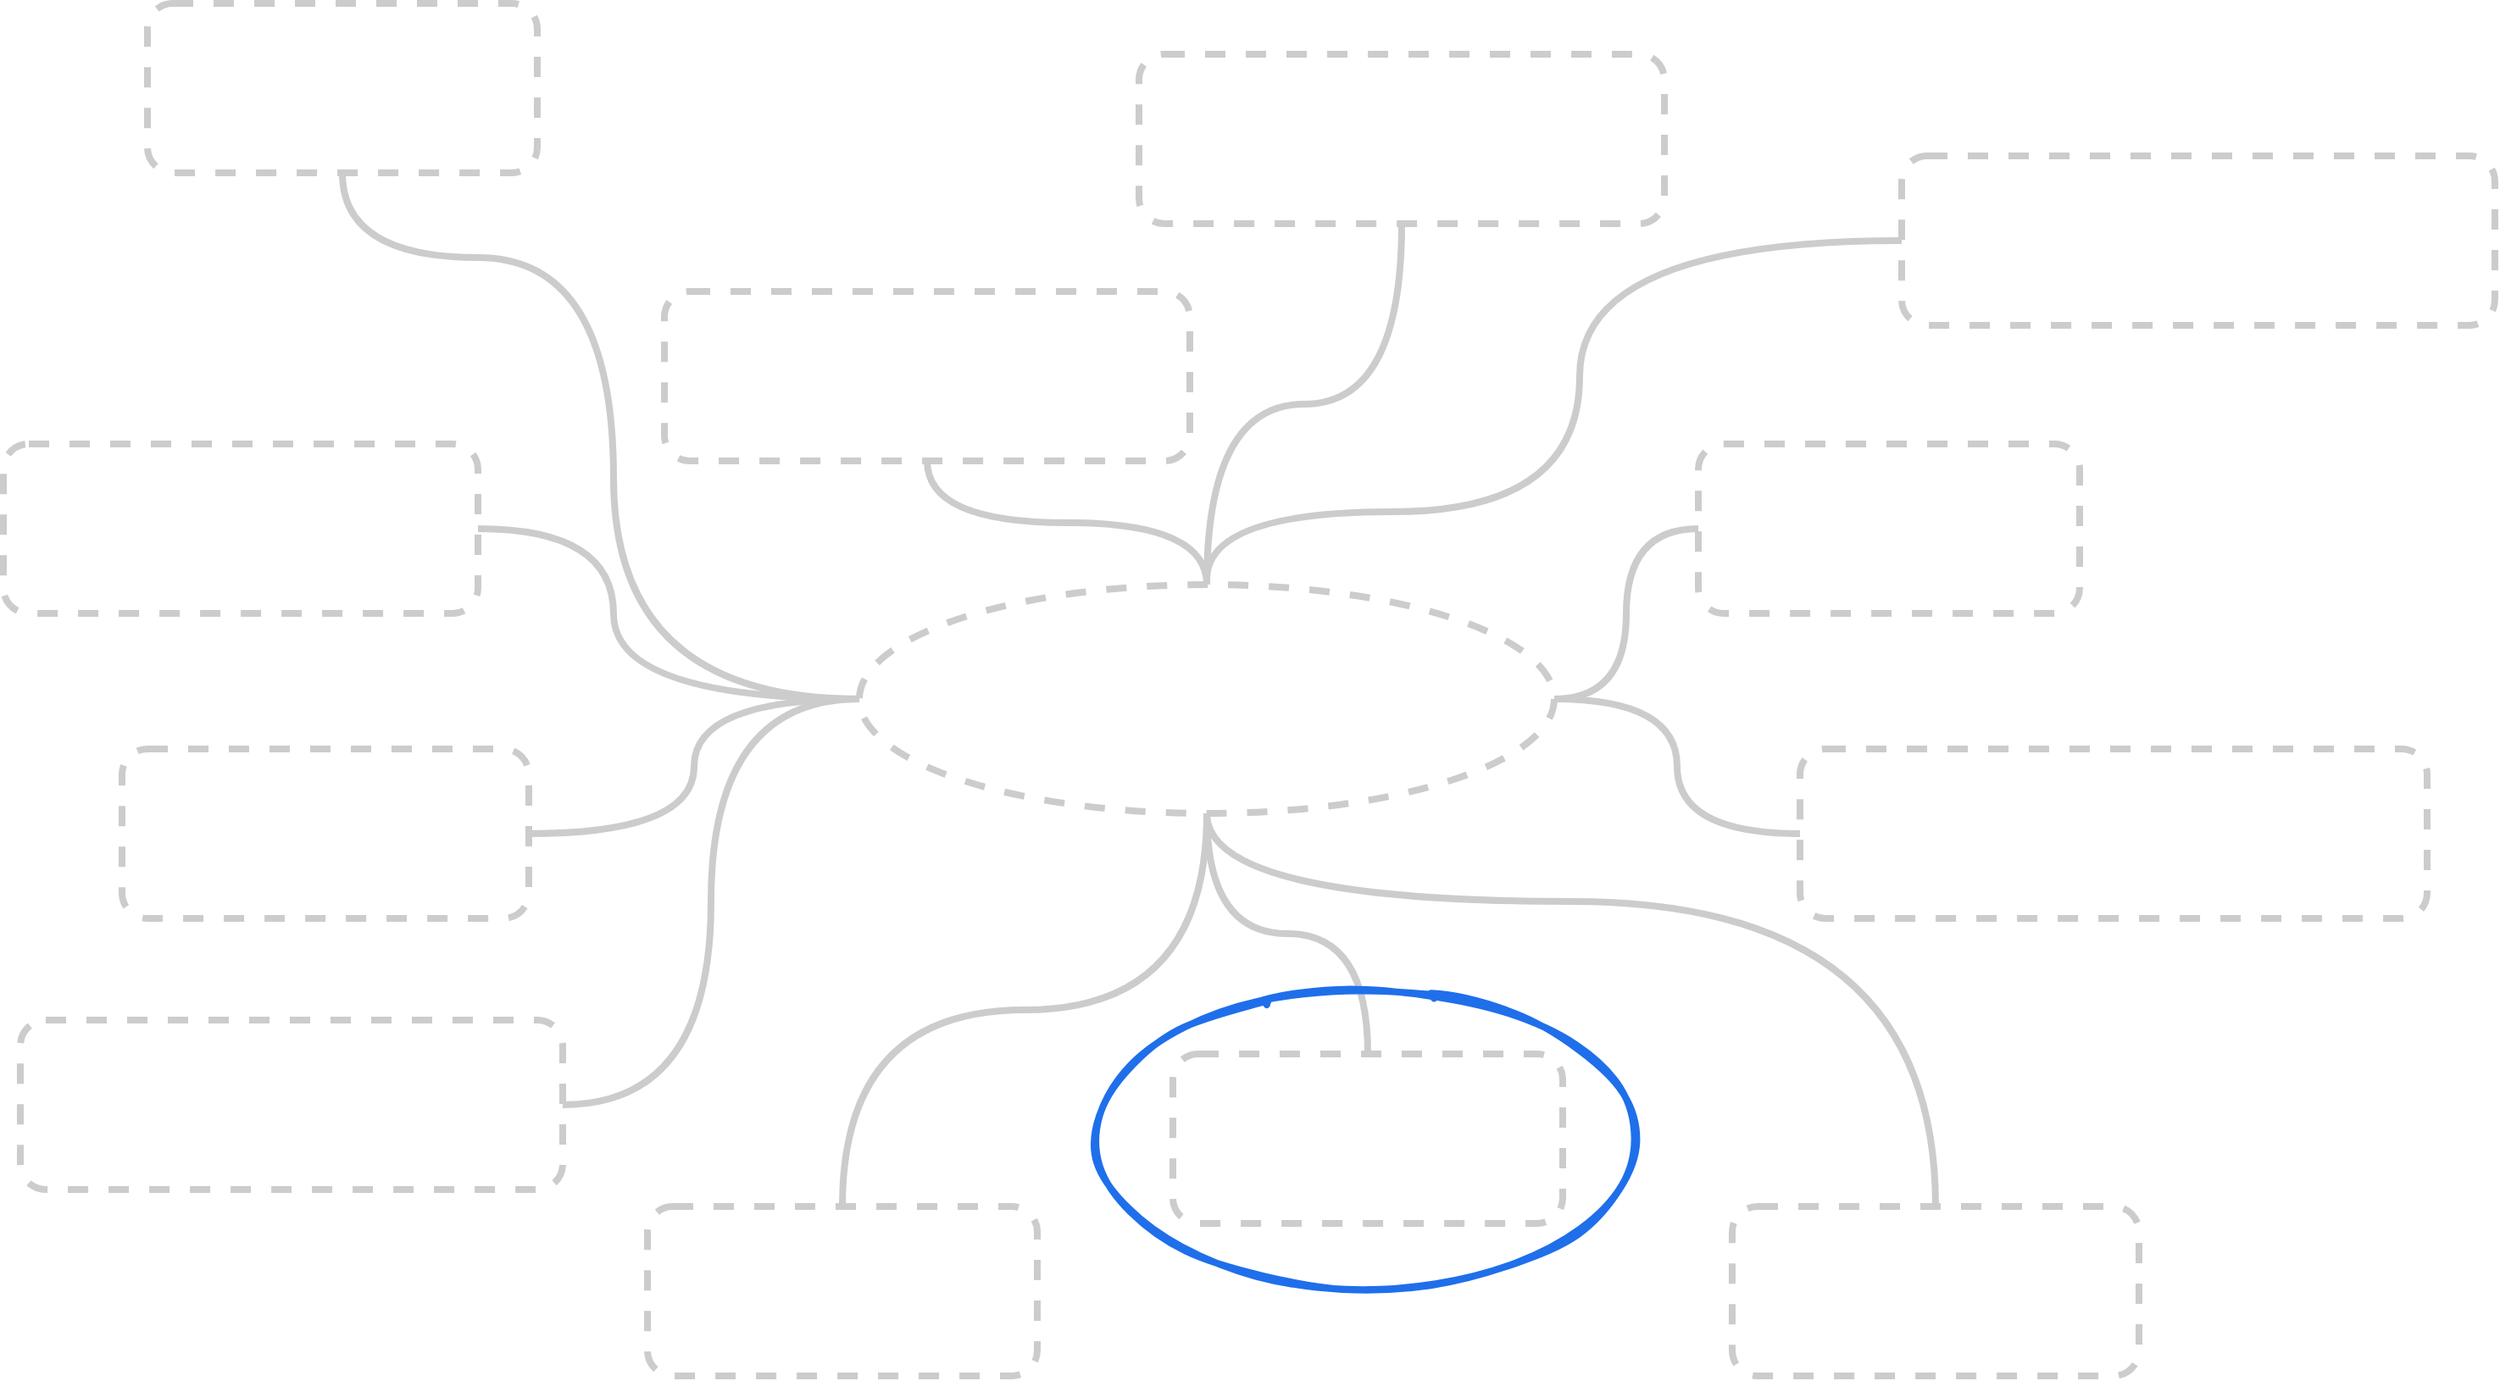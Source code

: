 <mxfile version="19.0.3" type="device"><diagram id="XhGaWOgmDl7hFxHPrMcQ" name="Page-1"><mxGraphModel dx="1102" dy="1025" grid="1" gridSize="10" guides="1" tooltips="1" connect="1" arrows="1" fold="1" page="1" pageScale="1" pageWidth="1600" pageHeight="900" background="none" math="0" shadow="0"><root><mxCell id="0"/><mxCell id="1" parent="0"/><mxCell id="PUODcUKnopLJAjTYyNyt-2" value="&lt;font style=&quot;font-size: 75px;&quot; color=&quot;#ffffff&quot;&gt;systemd&lt;/font&gt;" style="ellipse;whiteSpace=wrap;html=1;fillColor=none;strokeColor=#CCCCCC;strokeWidth=4;dashed=1;gradientColor=#636363;" parent="1" vertex="1"><mxGeometry x="595" y="383" width="410" height="135" as="geometry"/></mxCell><mxCell id="PUODcUKnopLJAjTYyNyt-30" style="edgeStyle=orthogonalEdgeStyle;curved=1;orthogonalLoop=1;jettySize=auto;html=1;exitX=0.5;exitY=0;exitDx=0;exitDy=0;entryX=0.5;entryY=1;entryDx=0;entryDy=0;fontFamily=Lucida Console;fontSize=60;fontColor=#FFFFFF;endArrow=none;endFill=0;strokeColor=#CCCCCC;strokeWidth=4;" parent="1" source="PUODcUKnopLJAjTYyNyt-4" target="PUODcUKnopLJAjTYyNyt-2" edge="1"><mxGeometry relative="1" as="geometry"/></mxCell><mxCell id="PUODcUKnopLJAjTYyNyt-4" value="&lt;font style=&quot;font-size: 60px;&quot;&gt;init&lt;/font&gt;" style="rounded=1;whiteSpace=wrap;html=1;dashed=1;labelBackgroundColor=none;fontFamily=Lucida Console;fontSize=75;fontColor=#FFFFFF;strokeColor=#CCCCCC;strokeWidth=4;fillColor=none;gradientColor=#636363;" parent="1" vertex="1"><mxGeometry x="780" y="660" width="230" height="100" as="geometry"/></mxCell><mxCell id="PUODcUKnopLJAjTYyNyt-29" style="edgeStyle=orthogonalEdgeStyle;curved=1;orthogonalLoop=1;jettySize=auto;html=1;exitX=0.5;exitY=0;exitDx=0;exitDy=0;entryX=0.5;entryY=1;entryDx=0;entryDy=0;fontFamily=Lucida Console;fontSize=60;fontColor=#FFFFFF;endArrow=none;endFill=0;strokeColor=#CCCCCC;strokeWidth=4;" parent="1" source="PUODcUKnopLJAjTYyNyt-5" target="PUODcUKnopLJAjTYyNyt-2" edge="1"><mxGeometry relative="1" as="geometry"/></mxCell><mxCell id="PUODcUKnopLJAjTYyNyt-5" value="&lt;font style=&quot;font-size: 60px;&quot;&gt;boot&lt;/font&gt;" style="rounded=1;whiteSpace=wrap;html=1;dashed=1;labelBackgroundColor=none;fontFamily=Lucida Console;fontSize=75;fontColor=#FFFFFF;strokeColor=#CCCCCC;strokeWidth=4;fillColor=none;gradientColor=#636363;" parent="1" vertex="1"><mxGeometry x="470" y="750" width="230" height="100" as="geometry"/></mxCell><mxCell id="PUODcUKnopLJAjTYyNyt-20" style="edgeStyle=orthogonalEdgeStyle;curved=1;orthogonalLoop=1;jettySize=auto;html=1;exitX=0.5;exitY=1;exitDx=0;exitDy=0;entryX=0;entryY=0.5;entryDx=0;entryDy=0;fontFamily=Lucida Console;fontSize=60;fontColor=#FFFFFF;endArrow=none;endFill=0;strokeColor=#CCCCCC;strokeWidth=4;" parent="1" source="PUODcUKnopLJAjTYyNyt-6" target="PUODcUKnopLJAjTYyNyt-2" edge="1"><mxGeometry relative="1" as="geometry"><Array as="points"><mxPoint x="290" y="190"/><mxPoint x="450" y="190"/><mxPoint x="450" y="450"/></Array></mxGeometry></mxCell><mxCell id="PUODcUKnopLJAjTYyNyt-6" value="&lt;font style=&quot;font-size: 60px;&quot;&gt;stub&lt;/font&gt;" style="rounded=1;whiteSpace=wrap;html=1;dashed=1;labelBackgroundColor=none;fontFamily=Lucida Console;fontSize=75;fontColor=#FFFFFF;strokeColor=#CCCCCC;strokeWidth=4;fillColor=none;gradientColor=#636363;" parent="1" vertex="1"><mxGeometry x="175" y="40" width="230" height="100" as="geometry"/></mxCell><mxCell id="PUODcUKnopLJAjTYyNyt-21" style="edgeStyle=orthogonalEdgeStyle;curved=1;orthogonalLoop=1;jettySize=auto;html=1;exitX=0.5;exitY=1;exitDx=0;exitDy=0;entryX=0.5;entryY=0;entryDx=0;entryDy=0;fontFamily=Lucida Console;fontSize=60;fontColor=#FFFFFF;endArrow=none;endFill=0;strokeColor=#CCCCCC;strokeWidth=4;" parent="1" source="PUODcUKnopLJAjTYyNyt-7" target="PUODcUKnopLJAjTYyNyt-2" edge="1"><mxGeometry relative="1" as="geometry"/></mxCell><mxCell id="PUODcUKnopLJAjTYyNyt-7" value="&lt;font style=&quot;font-size: 60px;&quot;&gt;sysusers&lt;/font&gt;" style="rounded=1;whiteSpace=wrap;html=1;dashed=1;labelBackgroundColor=none;fontFamily=Lucida Console;fontSize=75;fontColor=#FFFFFF;strokeColor=#CCCCCC;strokeWidth=4;fillColor=none;gradientColor=#636363;" parent="1" vertex="1"><mxGeometry x="480" y="210" width="310" height="100" as="geometry"/></mxCell><mxCell id="PUODcUKnopLJAjTYyNyt-24" style="edgeStyle=orthogonalEdgeStyle;curved=1;orthogonalLoop=1;jettySize=auto;html=1;exitX=0;exitY=0.5;exitDx=0;exitDy=0;entryX=1;entryY=0.5;entryDx=0;entryDy=0;fontFamily=Lucida Console;fontSize=60;fontColor=#FFFFFF;endArrow=none;endFill=0;strokeColor=#CCCCCC;strokeWidth=4;" parent="1" source="PUODcUKnopLJAjTYyNyt-8" target="PUODcUKnopLJAjTYyNyt-2" edge="1"><mxGeometry relative="1" as="geometry"/></mxCell><mxCell id="PUODcUKnopLJAjTYyNyt-8" value="&lt;font style=&quot;font-size: 60px;&quot;&gt;logind&lt;/font&gt;" style="rounded=1;whiteSpace=wrap;html=1;dashed=1;labelBackgroundColor=none;fontFamily=Lucida Console;fontSize=75;fontColor=#FFFFFF;strokeColor=#CCCCCC;strokeWidth=4;fillColor=none;gradientColor=#636363;" parent="1" vertex="1"><mxGeometry x="1090" y="300" width="225" height="100" as="geometry"/></mxCell><mxCell id="PUODcUKnopLJAjTYyNyt-19" style="edgeStyle=orthogonalEdgeStyle;curved=1;orthogonalLoop=1;jettySize=auto;html=1;exitX=1;exitY=0.5;exitDx=0;exitDy=0;entryX=0;entryY=0.5;entryDx=0;entryDy=0;fontFamily=Lucida Console;fontSize=60;fontColor=#FFFFFF;endArrow=none;endFill=0;strokeColor=#CCCCCC;strokeWidth=4;" parent="1" source="PUODcUKnopLJAjTYyNyt-9" target="PUODcUKnopLJAjTYyNyt-2" edge="1"><mxGeometry relative="1" as="geometry"><Array as="points"><mxPoint x="450" y="350"/><mxPoint x="450" y="450"/></Array></mxGeometry></mxCell><mxCell id="PUODcUKnopLJAjTYyNyt-9" value="&lt;font style=&quot;font-size: 60px;&quot;&gt;nspawn&lt;/font&gt;" style="rounded=1;whiteSpace=wrap;html=1;dashed=1;labelBackgroundColor=none;fontFamily=Lucida Console;fontSize=75;fontColor=#FFFFFF;strokeColor=#CCCCCC;strokeWidth=4;fillColor=none;gradientColor=#636363;" parent="1" vertex="1"><mxGeometry x="90" y="300" width="280" height="100" as="geometry"/></mxCell><mxCell id="PUODcUKnopLJAjTYyNyt-22" style="edgeStyle=orthogonalEdgeStyle;curved=1;orthogonalLoop=1;jettySize=auto;html=1;exitX=0.5;exitY=1;exitDx=0;exitDy=0;fontFamily=Lucida Console;fontSize=60;fontColor=#FFFFFF;endArrow=none;endFill=0;strokeColor=#CCCCCC;strokeWidth=4;" parent="1" source="PUODcUKnopLJAjTYyNyt-10" target="PUODcUKnopLJAjTYyNyt-2" edge="1"><mxGeometry relative="1" as="geometry"/></mxCell><mxCell id="PUODcUKnopLJAjTYyNyt-10" value="&lt;font style=&quot;font-size: 60px;&quot;&gt;resolved&lt;/font&gt;" style="rounded=1;whiteSpace=wrap;html=1;dashed=1;labelBackgroundColor=none;fontFamily=Lucida Console;fontSize=75;fontColor=#FFFFFF;strokeColor=#CCCCCC;strokeWidth=4;fillColor=none;gradientColor=#636363;" parent="1" vertex="1"><mxGeometry x="760" y="70" width="310" height="100" as="geometry"/></mxCell><mxCell id="PUODcUKnopLJAjTYyNyt-26" style="edgeStyle=orthogonalEdgeStyle;curved=1;orthogonalLoop=1;jettySize=auto;html=1;exitX=0;exitY=0.5;exitDx=0;exitDy=0;entryX=1;entryY=0.5;entryDx=0;entryDy=0;fontFamily=Lucida Console;fontSize=60;fontColor=#FFFFFF;endArrow=none;endFill=0;strokeColor=#CCCCCC;strokeWidth=4;" parent="1" source="PUODcUKnopLJAjTYyNyt-11" target="PUODcUKnopLJAjTYyNyt-2" edge="1"><mxGeometry relative="1" as="geometry"/></mxCell><mxCell id="PUODcUKnopLJAjTYyNyt-11" value="&lt;font style=&quot;font-size: 60px;&quot;&gt;timesyncd&lt;/font&gt;" style="rounded=1;whiteSpace=wrap;html=1;dashed=1;labelBackgroundColor=none;fontFamily=Lucida Console;fontSize=75;fontColor=#FFFFFF;strokeColor=#CCCCCC;strokeWidth=4;fillColor=none;gradientColor=#636363;" parent="1" vertex="1"><mxGeometry x="1150" y="480" width="370" height="100" as="geometry"/></mxCell><mxCell id="PUODcUKnopLJAjTYyNyt-31" style="edgeStyle=orthogonalEdgeStyle;curved=1;orthogonalLoop=1;jettySize=auto;html=1;exitX=1;exitY=0.5;exitDx=0;exitDy=0;entryX=0;entryY=0.5;entryDx=0;entryDy=0;fontFamily=Lucida Console;fontSize=60;fontColor=#FFFFFF;endArrow=none;endFill=0;strokeColor=#CCCCCC;strokeWidth=4;" parent="1" source="PUODcUKnopLJAjTYyNyt-12" target="PUODcUKnopLJAjTYyNyt-2" edge="1"><mxGeometry relative="1" as="geometry"/></mxCell><mxCell id="PUODcUKnopLJAjTYyNyt-12" value="&lt;font style=&quot;font-size: 60px;&quot;&gt;networkd&lt;/font&gt;" style="rounded=1;whiteSpace=wrap;html=1;dashed=1;labelBackgroundColor=none;fontFamily=Lucida Console;fontSize=75;fontColor=#FFFFFF;strokeColor=#CCCCCC;strokeWidth=4;fillColor=none;gradientColor=#636363;" parent="1" vertex="1"><mxGeometry x="100" y="640" width="320" height="100" as="geometry"/></mxCell><mxCell id="PUODcUKnopLJAjTYyNyt-28" style="edgeStyle=orthogonalEdgeStyle;curved=1;orthogonalLoop=1;jettySize=auto;html=1;exitX=0.5;exitY=0;exitDx=0;exitDy=0;entryX=0.5;entryY=1;entryDx=0;entryDy=0;fontFamily=Lucida Console;fontSize=60;fontColor=#FFFFFF;endArrow=none;endFill=0;strokeColor=#CCCCCC;strokeWidth=4;" parent="1" source="PUODcUKnopLJAjTYyNyt-13" target="PUODcUKnopLJAjTYyNyt-2" edge="1"><mxGeometry relative="1" as="geometry"><Array as="points"><mxPoint x="1230" y="570"/><mxPoint x="800" y="570"/></Array></mxGeometry></mxCell><mxCell id="PUODcUKnopLJAjTYyNyt-13" value="&lt;font style=&quot;font-size: 60px;&quot;&gt;homed&lt;/font&gt;" style="rounded=1;whiteSpace=wrap;html=1;dashed=1;labelBackgroundColor=none;fontFamily=Lucida Console;fontSize=75;fontColor=#FFFFFF;strokeColor=#CCCCCC;strokeWidth=4;fillColor=none;gradientColor=#636363;" parent="1" vertex="1"><mxGeometry x="1110" y="750" width="240" height="100" as="geometry"/></mxCell><mxCell id="PUODcUKnopLJAjTYyNyt-32" style="edgeStyle=orthogonalEdgeStyle;curved=1;orthogonalLoop=1;jettySize=auto;html=1;exitX=1;exitY=0.5;exitDx=0;exitDy=0;entryX=0;entryY=0.5;entryDx=0;entryDy=0;fontFamily=Lucida Console;fontSize=60;fontColor=#FFFFFF;endArrow=none;endFill=0;strokeColor=#CCCCCC;strokeWidth=4;" parent="1" source="PUODcUKnopLJAjTYyNyt-14" target="PUODcUKnopLJAjTYyNyt-2" edge="1"><mxGeometry relative="1" as="geometry"/></mxCell><mxCell id="PUODcUKnopLJAjTYyNyt-14" value="&lt;font style=&quot;font-size: 60px;&quot;&gt;logind&lt;/font&gt;" style="rounded=1;whiteSpace=wrap;html=1;dashed=1;labelBackgroundColor=none;fontFamily=Lucida Console;fontSize=75;fontColor=#FFFFFF;strokeColor=#CCCCCC;strokeWidth=4;fillColor=none;gradientColor=#636363;" parent="1" vertex="1"><mxGeometry x="160" y="480" width="240" height="100" as="geometry"/></mxCell><mxCell id="PUODcUKnopLJAjTYyNyt-23" style="edgeStyle=orthogonalEdgeStyle;curved=1;orthogonalLoop=1;jettySize=auto;html=1;exitX=0;exitY=0.5;exitDx=0;exitDy=0;fontFamily=Lucida Console;fontSize=60;fontColor=#FFFFFF;endArrow=none;endFill=0;strokeColor=#CCCCCC;strokeWidth=4;" parent="1" source="PUODcUKnopLJAjTYyNyt-15" edge="1"><mxGeometry relative="1" as="geometry"><mxPoint x="800.0" y="380" as="targetPoint"/><Array as="points"><mxPoint x="1020" y="180"/><mxPoint x="1020" y="340"/><mxPoint x="800" y="340"/></Array></mxGeometry></mxCell><mxCell id="PUODcUKnopLJAjTYyNyt-15" value="&lt;font style=&quot;font-size: 60px;&quot;&gt;cryptenroll&lt;/font&gt;" style="rounded=1;whiteSpace=wrap;html=1;dashed=1;labelBackgroundColor=none;fontFamily=Lucida Console;fontSize=75;fontColor=#FFFFFF;strokeColor=#CCCCCC;strokeWidth=4;fillColor=none;gradientColor=#636363;" parent="1" vertex="1"><mxGeometry x="1210" y="130" width="350" height="100" as="geometry"/></mxCell><mxCell id="PUODcUKnopLJAjTYyNyt-33" value="" style="ellipse;whiteSpace=wrap;html=1;labelBackgroundColor=none;fontFamily=Lucida Console;fontSize=60;fontColor=#FFFFFF;strokeColor=#1f6feb;strokeWidth=4;fillColor=none;gradientColor=#636363;sketch=1;" parent="1" vertex="1"><mxGeometry x="732" y="620" width="323" height="181" as="geometry"/></mxCell></root></mxGraphModel></diagram></mxfile>